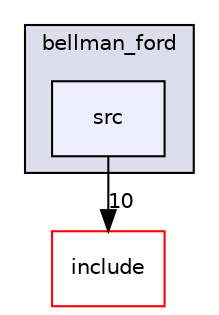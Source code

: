digraph "/home/vicky/pgrouting/pgrouting/pgrouting/src/bellman_ford/src" {
  compound=true
  node [ fontsize="10", fontname="Helvetica"];
  edge [ labelfontsize="10", labelfontname="Helvetica"];
  subgraph clusterdir_762e7e224ab5a7615d8c08e2cd437628 {
    graph [ bgcolor="#ddddee", pencolor="black", label="bellman_ford" fontname="Helvetica", fontsize="10", URL="dir_762e7e224ab5a7615d8c08e2cd437628.html"]
  dir_9191c0734895e6338de6a16c99080f45 [shape=box, label="src", style="filled", fillcolor="#eeeeff", pencolor="black", URL="dir_9191c0734895e6338de6a16c99080f45.html"];
  }
  dir_d44c64559bbebec7f509842c48db8b23 [shape=box label="include" fillcolor="white" style="filled" color="red" URL="dir_d44c64559bbebec7f509842c48db8b23.html"];
  dir_9191c0734895e6338de6a16c99080f45->dir_d44c64559bbebec7f509842c48db8b23 [headlabel="10", labeldistance=1.5 headhref="dir_000056_000000.html"];
}
